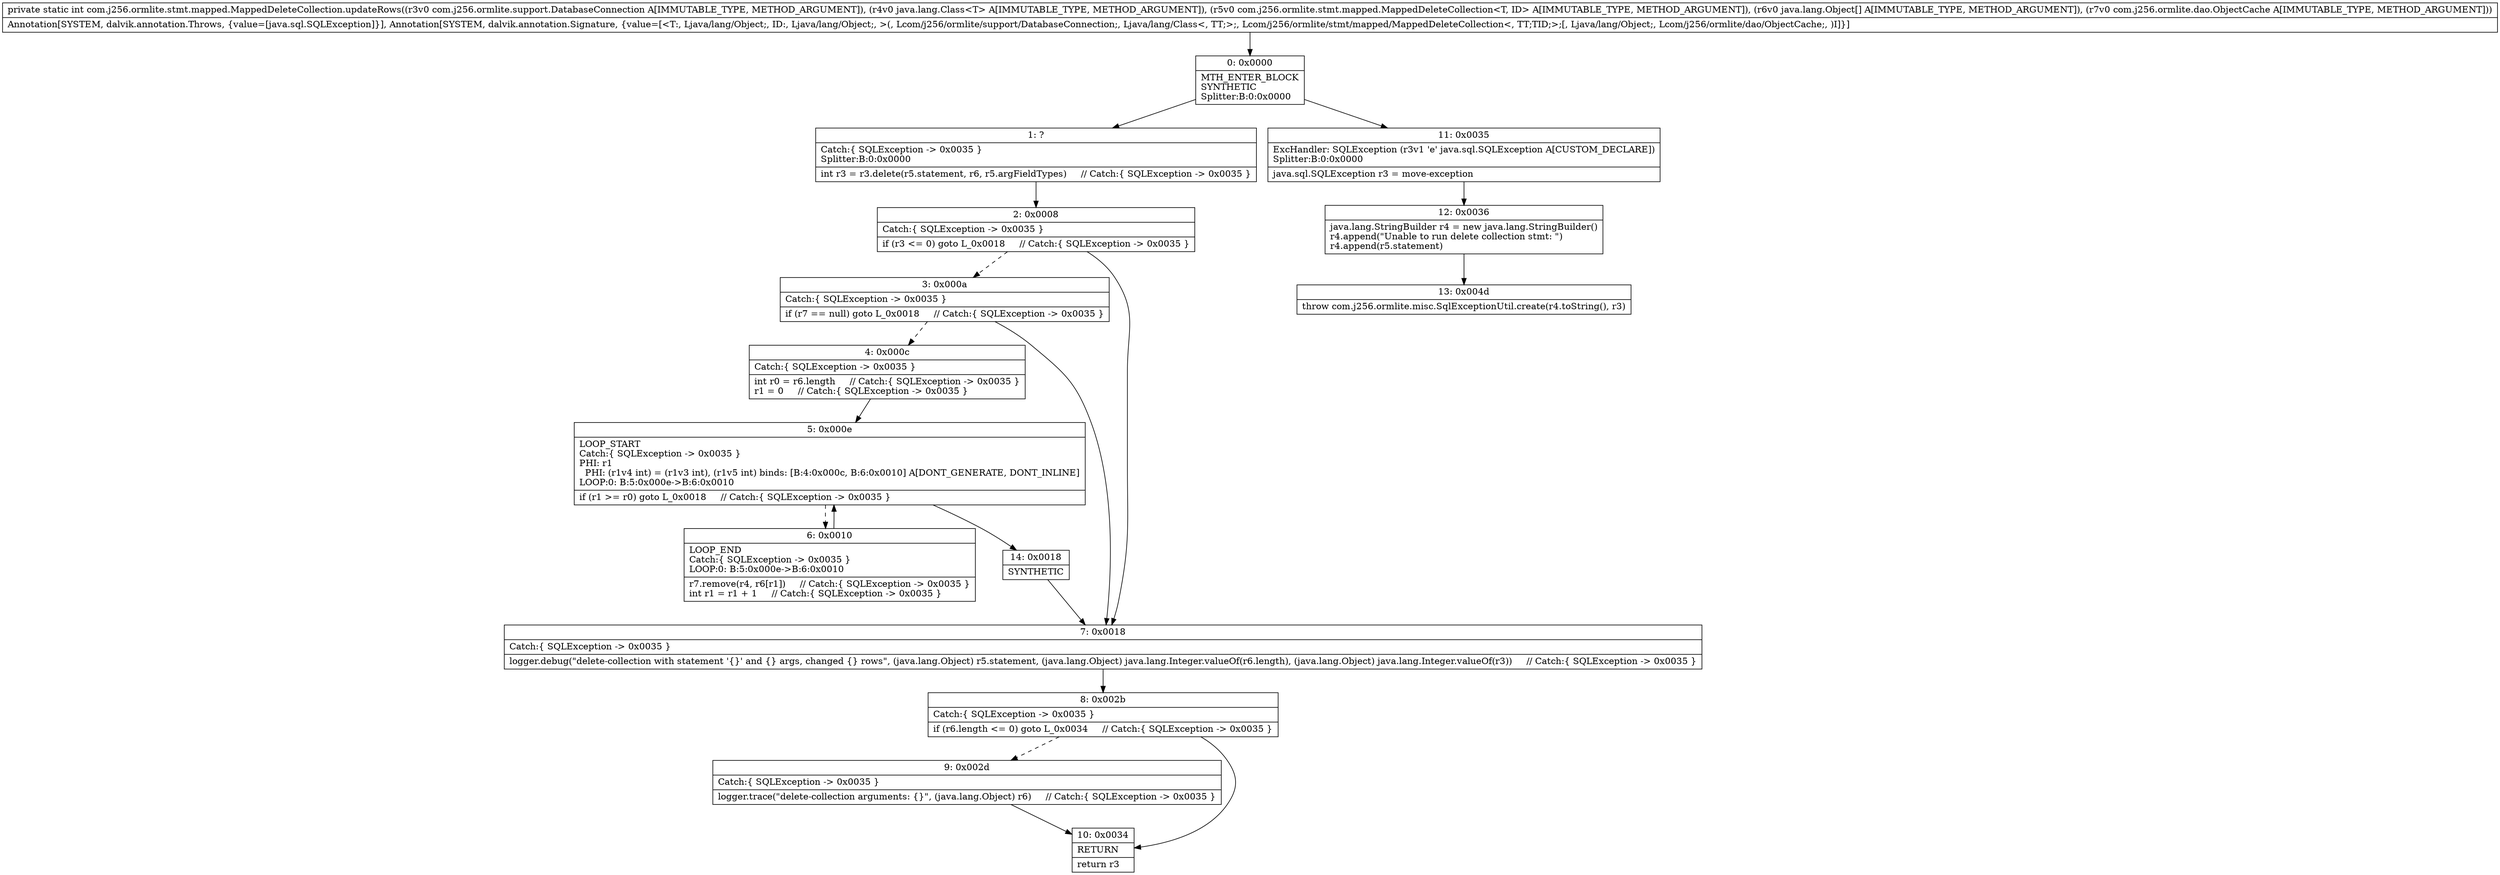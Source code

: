 digraph "CFG forcom.j256.ormlite.stmt.mapped.MappedDeleteCollection.updateRows(Lcom\/j256\/ormlite\/support\/DatabaseConnection;Ljava\/lang\/Class;Lcom\/j256\/ormlite\/stmt\/mapped\/MappedDeleteCollection;[Ljava\/lang\/Object;Lcom\/j256\/ormlite\/dao\/ObjectCache;)I" {
Node_0 [shape=record,label="{0\:\ 0x0000|MTH_ENTER_BLOCK\lSYNTHETIC\lSplitter:B:0:0x0000\l}"];
Node_1 [shape=record,label="{1\:\ ?|Catch:\{ SQLException \-\> 0x0035 \}\lSplitter:B:0:0x0000\l|int r3 = r3.delete(r5.statement, r6, r5.argFieldTypes)     \/\/ Catch:\{ SQLException \-\> 0x0035 \}\l}"];
Node_2 [shape=record,label="{2\:\ 0x0008|Catch:\{ SQLException \-\> 0x0035 \}\l|if (r3 \<= 0) goto L_0x0018     \/\/ Catch:\{ SQLException \-\> 0x0035 \}\l}"];
Node_3 [shape=record,label="{3\:\ 0x000a|Catch:\{ SQLException \-\> 0x0035 \}\l|if (r7 == null) goto L_0x0018     \/\/ Catch:\{ SQLException \-\> 0x0035 \}\l}"];
Node_4 [shape=record,label="{4\:\ 0x000c|Catch:\{ SQLException \-\> 0x0035 \}\l|int r0 = r6.length     \/\/ Catch:\{ SQLException \-\> 0x0035 \}\lr1 = 0     \/\/ Catch:\{ SQLException \-\> 0x0035 \}\l}"];
Node_5 [shape=record,label="{5\:\ 0x000e|LOOP_START\lCatch:\{ SQLException \-\> 0x0035 \}\lPHI: r1 \l  PHI: (r1v4 int) = (r1v3 int), (r1v5 int) binds: [B:4:0x000c, B:6:0x0010] A[DONT_GENERATE, DONT_INLINE]\lLOOP:0: B:5:0x000e\-\>B:6:0x0010\l|if (r1 \>= r0) goto L_0x0018     \/\/ Catch:\{ SQLException \-\> 0x0035 \}\l}"];
Node_6 [shape=record,label="{6\:\ 0x0010|LOOP_END\lCatch:\{ SQLException \-\> 0x0035 \}\lLOOP:0: B:5:0x000e\-\>B:6:0x0010\l|r7.remove(r4, r6[r1])     \/\/ Catch:\{ SQLException \-\> 0x0035 \}\lint r1 = r1 + 1     \/\/ Catch:\{ SQLException \-\> 0x0035 \}\l}"];
Node_7 [shape=record,label="{7\:\ 0x0018|Catch:\{ SQLException \-\> 0x0035 \}\l|logger.debug(\"delete\-collection with statement '\{\}' and \{\} args, changed \{\} rows\", (java.lang.Object) r5.statement, (java.lang.Object) java.lang.Integer.valueOf(r6.length), (java.lang.Object) java.lang.Integer.valueOf(r3))     \/\/ Catch:\{ SQLException \-\> 0x0035 \}\l}"];
Node_8 [shape=record,label="{8\:\ 0x002b|Catch:\{ SQLException \-\> 0x0035 \}\l|if (r6.length \<= 0) goto L_0x0034     \/\/ Catch:\{ SQLException \-\> 0x0035 \}\l}"];
Node_9 [shape=record,label="{9\:\ 0x002d|Catch:\{ SQLException \-\> 0x0035 \}\l|logger.trace(\"delete\-collection arguments: \{\}\", (java.lang.Object) r6)     \/\/ Catch:\{ SQLException \-\> 0x0035 \}\l}"];
Node_10 [shape=record,label="{10\:\ 0x0034|RETURN\l|return r3\l}"];
Node_11 [shape=record,label="{11\:\ 0x0035|ExcHandler: SQLException (r3v1 'e' java.sql.SQLException A[CUSTOM_DECLARE])\lSplitter:B:0:0x0000\l|java.sql.SQLException r3 = move\-exception\l}"];
Node_12 [shape=record,label="{12\:\ 0x0036|java.lang.StringBuilder r4 = new java.lang.StringBuilder()\lr4.append(\"Unable to run delete collection stmt: \")\lr4.append(r5.statement)\l}"];
Node_13 [shape=record,label="{13\:\ 0x004d|throw com.j256.ormlite.misc.SqlExceptionUtil.create(r4.toString(), r3)\l}"];
Node_14 [shape=record,label="{14\:\ 0x0018|SYNTHETIC\l}"];
MethodNode[shape=record,label="{private static int com.j256.ormlite.stmt.mapped.MappedDeleteCollection.updateRows((r3v0 com.j256.ormlite.support.DatabaseConnection A[IMMUTABLE_TYPE, METHOD_ARGUMENT]), (r4v0 java.lang.Class\<T\> A[IMMUTABLE_TYPE, METHOD_ARGUMENT]), (r5v0 com.j256.ormlite.stmt.mapped.MappedDeleteCollection\<T, ID\> A[IMMUTABLE_TYPE, METHOD_ARGUMENT]), (r6v0 java.lang.Object[] A[IMMUTABLE_TYPE, METHOD_ARGUMENT]), (r7v0 com.j256.ormlite.dao.ObjectCache A[IMMUTABLE_TYPE, METHOD_ARGUMENT]))  | Annotation[SYSTEM, dalvik.annotation.Throws, \{value=[java.sql.SQLException]\}], Annotation[SYSTEM, dalvik.annotation.Signature, \{value=[\<T:, Ljava\/lang\/Object;, ID:, Ljava\/lang\/Object;, \>(, Lcom\/j256\/ormlite\/support\/DatabaseConnection;, Ljava\/lang\/Class\<, TT;\>;, Lcom\/j256\/ormlite\/stmt\/mapped\/MappedDeleteCollection\<, TT;TID;\>;[, Ljava\/lang\/Object;, Lcom\/j256\/ormlite\/dao\/ObjectCache;, )I]\}]\l}"];
MethodNode -> Node_0;
Node_0 -> Node_1;
Node_0 -> Node_11;
Node_1 -> Node_2;
Node_2 -> Node_3[style=dashed];
Node_2 -> Node_7;
Node_3 -> Node_4[style=dashed];
Node_3 -> Node_7;
Node_4 -> Node_5;
Node_5 -> Node_6[style=dashed];
Node_5 -> Node_14;
Node_6 -> Node_5;
Node_7 -> Node_8;
Node_8 -> Node_9[style=dashed];
Node_8 -> Node_10;
Node_9 -> Node_10;
Node_11 -> Node_12;
Node_12 -> Node_13;
Node_14 -> Node_7;
}

